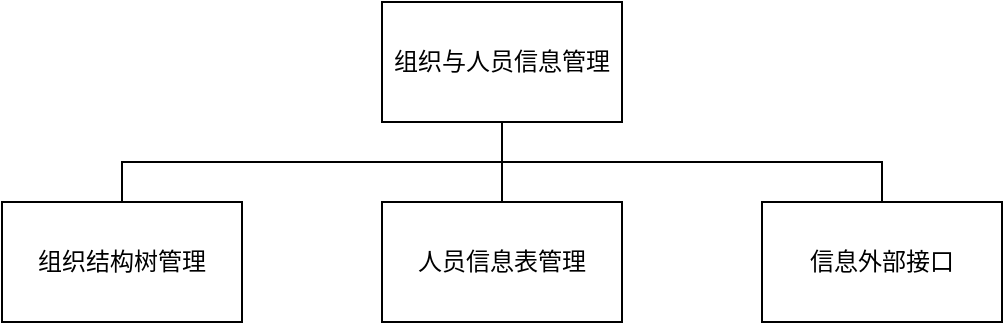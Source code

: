 <mxfile version="21.5.1" type="device">
  <diagram name="第 1 页" id="042zHYNonQd5HWO-lwxl">
    <mxGraphModel dx="941" dy="692" grid="1" gridSize="10" guides="1" tooltips="1" connect="1" arrows="1" fold="1" page="1" pageScale="1" pageWidth="827" pageHeight="1169" math="0" shadow="0">
      <root>
        <mxCell id="0" />
        <mxCell id="1" parent="0" />
        <mxCell id="6-xSIpqpkcfB3MpjnkZ1-3" style="edgeStyle=orthogonalEdgeStyle;rounded=0;orthogonalLoop=1;jettySize=auto;html=1;exitX=0.5;exitY=1;exitDx=0;exitDy=0;endArrow=none;endFill=0;" edge="1" parent="1" source="_YRsAoWVU7ChOqbyJG8v-7" target="6-xSIpqpkcfB3MpjnkZ1-1">
          <mxGeometry relative="1" as="geometry" />
        </mxCell>
        <mxCell id="6-xSIpqpkcfB3MpjnkZ1-4" style="edgeStyle=orthogonalEdgeStyle;rounded=0;orthogonalLoop=1;jettySize=auto;html=1;exitX=0.5;exitY=1;exitDx=0;exitDy=0;endArrow=none;endFill=0;" edge="1" parent="1" source="_YRsAoWVU7ChOqbyJG8v-7" target="6-xSIpqpkcfB3MpjnkZ1-2">
          <mxGeometry relative="1" as="geometry" />
        </mxCell>
        <mxCell id="6-xSIpqpkcfB3MpjnkZ1-6" style="edgeStyle=orthogonalEdgeStyle;rounded=0;orthogonalLoop=1;jettySize=auto;html=1;exitX=0.5;exitY=1;exitDx=0;exitDy=0;endArrow=none;endFill=0;" edge="1" parent="1" source="_YRsAoWVU7ChOqbyJG8v-7" target="6-xSIpqpkcfB3MpjnkZ1-5">
          <mxGeometry relative="1" as="geometry" />
        </mxCell>
        <mxCell id="_YRsAoWVU7ChOqbyJG8v-7" value="组织与人员信息管理" style="rounded=0;whiteSpace=wrap;html=1;" parent="1" vertex="1">
          <mxGeometry x="450" y="160" width="120" height="60" as="geometry" />
        </mxCell>
        <mxCell id="6-xSIpqpkcfB3MpjnkZ1-1" value="组织结构树管理" style="rounded=0;whiteSpace=wrap;html=1;" vertex="1" parent="1">
          <mxGeometry x="260" y="260" width="120" height="60" as="geometry" />
        </mxCell>
        <mxCell id="6-xSIpqpkcfB3MpjnkZ1-2" value="人员信息表管理" style="rounded=0;whiteSpace=wrap;html=1;" vertex="1" parent="1">
          <mxGeometry x="450" y="260" width="120" height="60" as="geometry" />
        </mxCell>
        <mxCell id="6-xSIpqpkcfB3MpjnkZ1-5" value="信息外部接口" style="rounded=0;whiteSpace=wrap;html=1;" vertex="1" parent="1">
          <mxGeometry x="640" y="260" width="120" height="60" as="geometry" />
        </mxCell>
      </root>
    </mxGraphModel>
  </diagram>
</mxfile>
